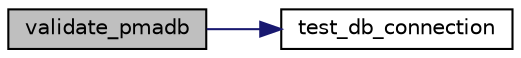 digraph G
{
  edge [fontname="Helvetica",fontsize="10",labelfontname="Helvetica",labelfontsize="10"];
  node [fontname="Helvetica",fontsize="10",shape=record];
  rankdir="LR";
  Node1 [label="validate_pmadb",height=0.2,width=0.4,color="black", fillcolor="grey75", style="filled" fontcolor="black"];
  Node1 -> Node2 [color="midnightblue",fontsize="10",style="solid",fontname="Helvetica"];
  Node2 [label="test_db_connection",height=0.2,width=0.4,color="black", fillcolor="white", style="filled",URL="$validate_8lib_8php.html#ab227ebc735bb686d6d501945c7d8ad15",tooltip="Test database connection."];
}
